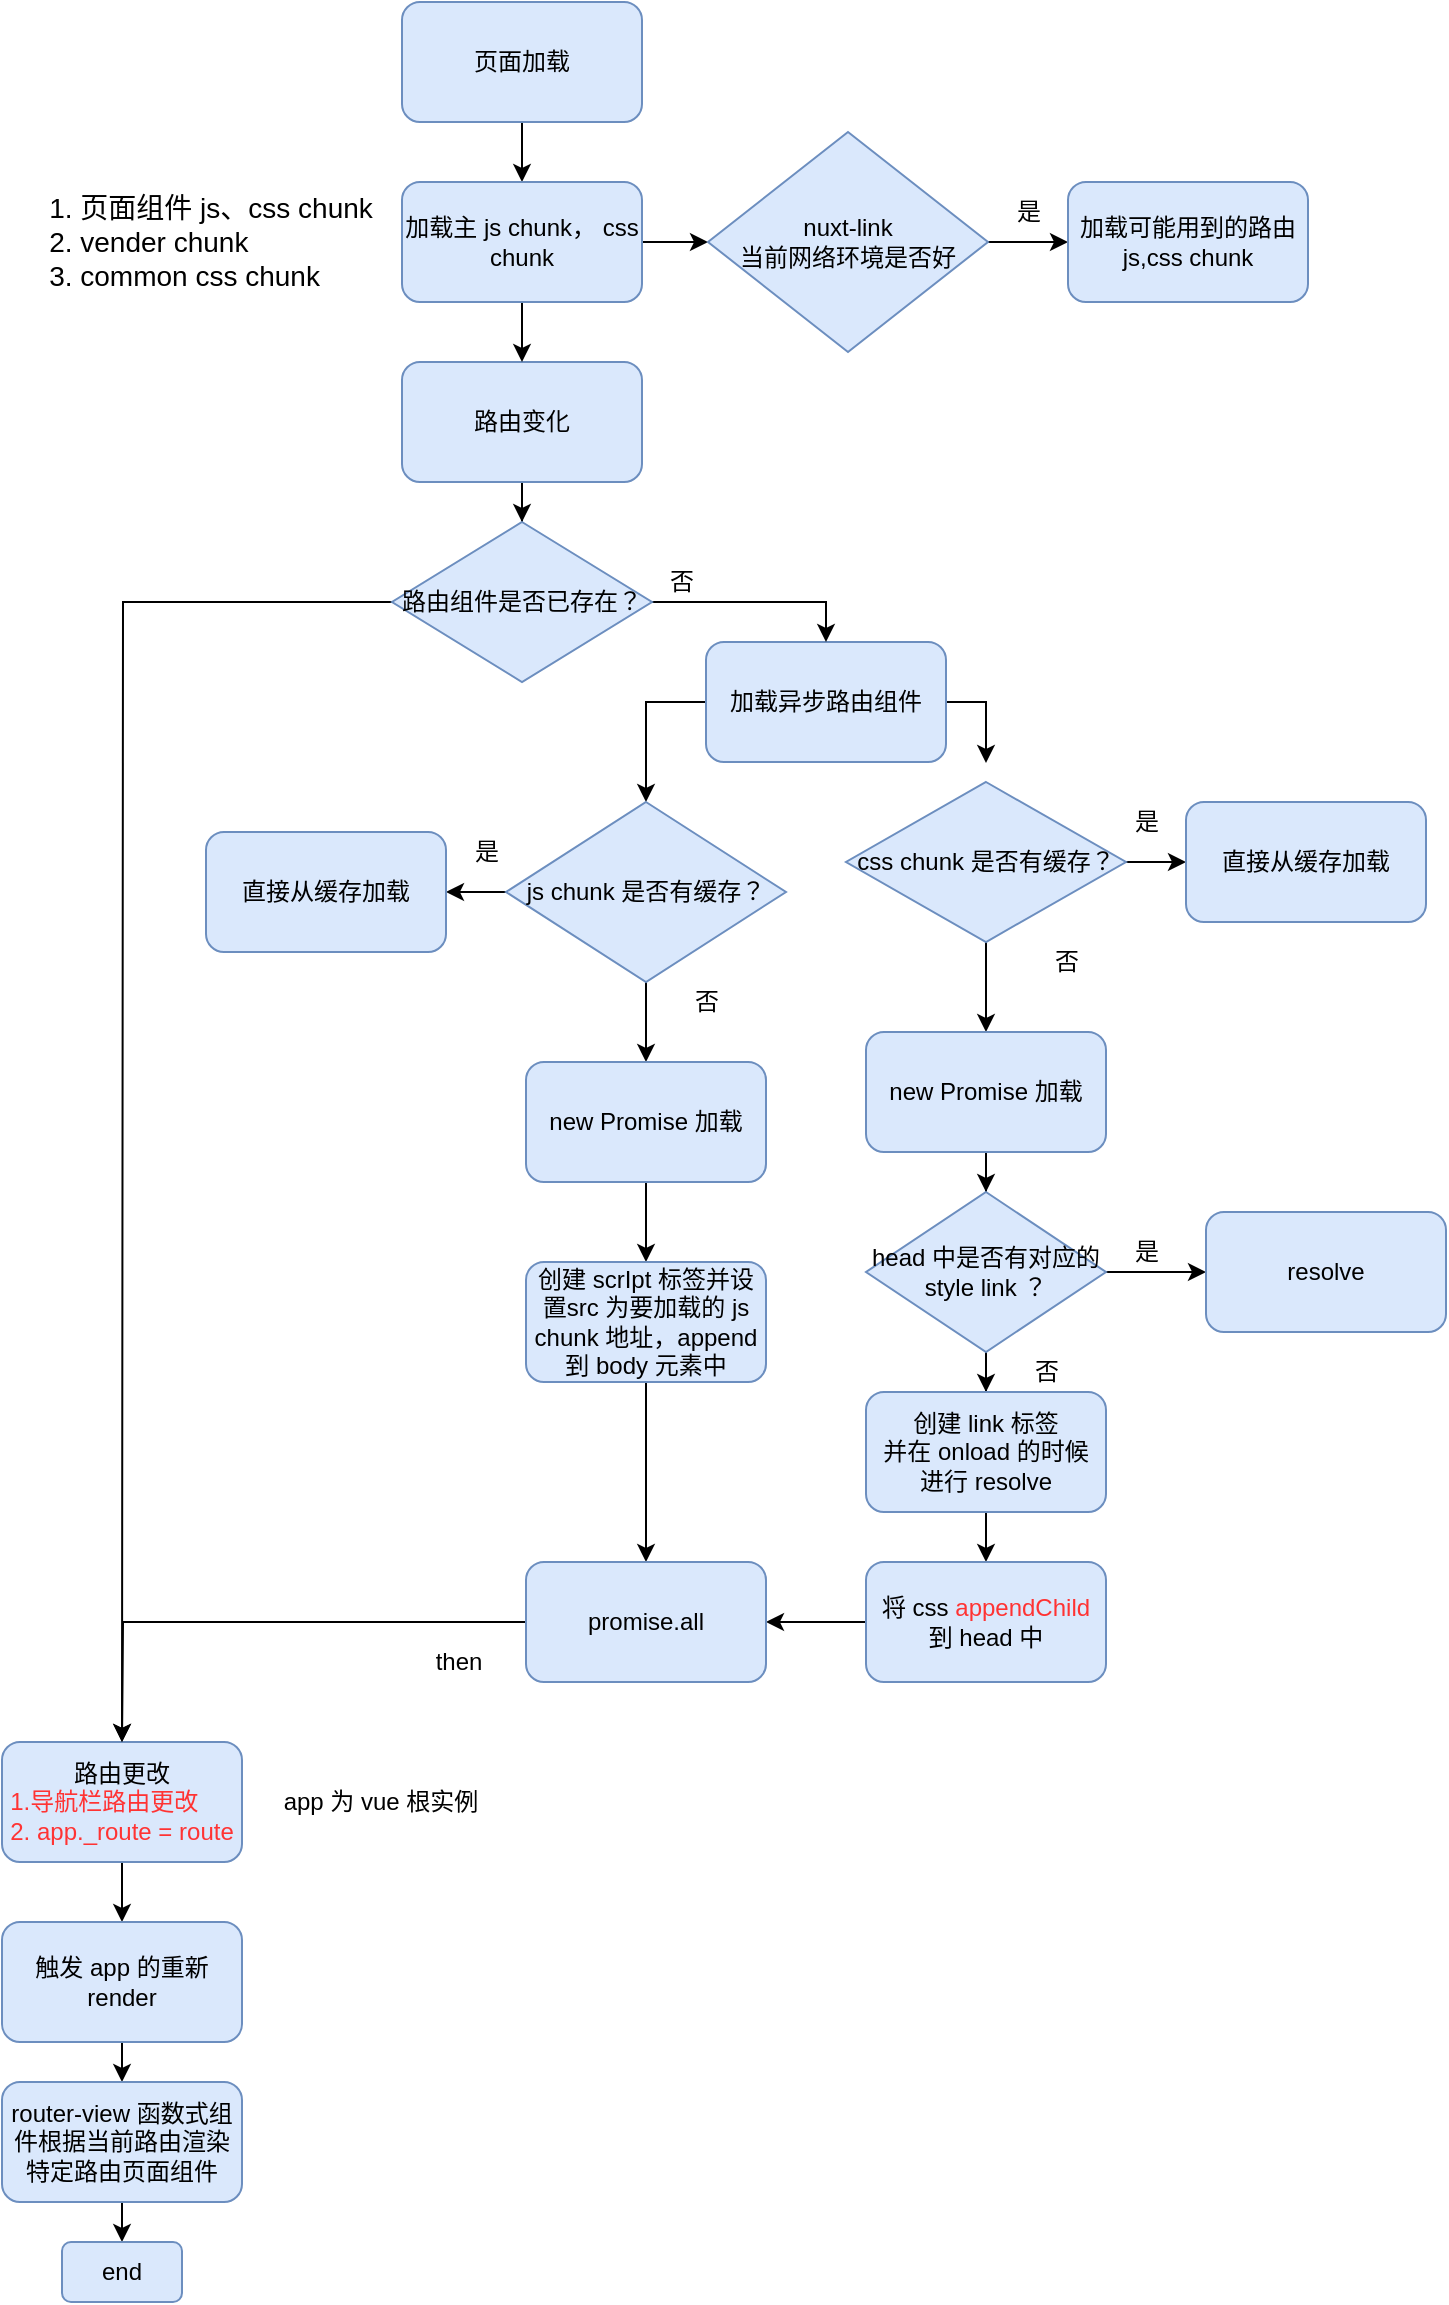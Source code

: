 <mxfile version="12.2.2" type="device" pages="1"><diagram id="3Wo1KeNJe2WCdgg9hyWT" name="Page-1"><mxGraphModel dx="1072" dy="792" grid="1" gridSize="10" guides="1" tooltips="1" connect="1" arrows="1" fold="1" page="1" pageScale="1" pageWidth="827" pageHeight="1169" math="0" shadow="0"><root><mxCell id="0"/><mxCell id="1" parent="0"/><mxCell id="WbthUsNKJMNTuNFXjAuU-8" value="" style="edgeStyle=orthogonalEdgeStyle;rounded=0;orthogonalLoop=1;jettySize=auto;html=1;" edge="1" parent="1" source="Aq6FgHZ7GfKt0dJ22791-1" target="WbthUsNKJMNTuNFXjAuU-1"><mxGeometry relative="1" as="geometry"/></mxCell><mxCell id="Aq6FgHZ7GfKt0dJ22791-1" value="路由变化" style="rounded=1;whiteSpace=wrap;html=1;fillColor=#dae8fc;strokeColor=#6c8ebf;" parent="1" vertex="1"><mxGeometry x="310" y="230" width="120" height="60" as="geometry"/></mxCell><mxCell id="vsDp4Kkgxb1CViV4k91k-5" style="edgeStyle=orthogonalEdgeStyle;rounded=0;orthogonalLoop=1;jettySize=auto;html=1;exitX=0;exitY=0.5;exitDx=0;exitDy=0;entryX=0.5;entryY=0;entryDx=0;entryDy=0;" parent="1" source="Aq6FgHZ7GfKt0dJ22791-4" target="Aq6FgHZ7GfKt0dJ22791-8" edge="1"><mxGeometry relative="1" as="geometry"/></mxCell><mxCell id="vsDp4Kkgxb1CViV4k91k-10" style="edgeStyle=orthogonalEdgeStyle;rounded=0;orthogonalLoop=1;jettySize=auto;html=1;" parent="1" source="Aq6FgHZ7GfKt0dJ22791-4" edge="1"><mxGeometry relative="1" as="geometry"><mxPoint x="602" y="430" as="targetPoint"/></mxGeometry></mxCell><mxCell id="Aq6FgHZ7GfKt0dJ22791-4" value="加载异步路由组件" style="rounded=1;whiteSpace=wrap;html=1;fillColor=#dae8fc;strokeColor=#6c8ebf;" parent="1" vertex="1"><mxGeometry x="462" y="370" width="120" height="60" as="geometry"/></mxCell><mxCell id="BCK3OwyaNnTb7-ROlDQ7-2" value="" style="edgeStyle=orthogonalEdgeStyle;rounded=0;orthogonalLoop=1;jettySize=auto;html=1;" parent="1" source="Aq6FgHZ7GfKt0dJ22791-6" target="Aq6FgHZ7GfKt0dJ22791-7" edge="1"><mxGeometry relative="1" as="geometry"/></mxCell><mxCell id="BCK3OwyaNnTb7-ROlDQ7-10" value="" style="edgeStyle=orthogonalEdgeStyle;rounded=0;orthogonalLoop=1;jettySize=auto;html=1;" parent="1" source="Aq6FgHZ7GfKt0dJ22791-6" target="BCK3OwyaNnTb7-ROlDQ7-9" edge="1"><mxGeometry relative="1" as="geometry"/></mxCell><mxCell id="Aq6FgHZ7GfKt0dJ22791-6" value="css chunk 是否有缓存？" style="rhombus;whiteSpace=wrap;html=1;fillColor=#dae8fc;strokeColor=#6c8ebf;" parent="1" vertex="1"><mxGeometry x="532" y="440" width="140" height="80" as="geometry"/></mxCell><mxCell id="Aq6FgHZ7GfKt0dJ22791-7" value="直接从缓存加载" style="rounded=1;whiteSpace=wrap;html=1;fillColor=#dae8fc;strokeColor=#6c8ebf;" parent="1" vertex="1"><mxGeometry x="702" y="450" width="120" height="60" as="geometry"/></mxCell><mxCell id="BCK3OwyaNnTb7-ROlDQ7-4" value="" style="edgeStyle=orthogonalEdgeStyle;rounded=0;orthogonalLoop=1;jettySize=auto;html=1;" parent="1" source="Aq6FgHZ7GfKt0dJ22791-8" target="BCK3OwyaNnTb7-ROlDQ7-1" edge="1"><mxGeometry relative="1" as="geometry"/></mxCell><mxCell id="BCK3OwyaNnTb7-ROlDQ7-11" value="" style="edgeStyle=orthogonalEdgeStyle;rounded=0;orthogonalLoop=1;jettySize=auto;html=1;" parent="1" source="Aq6FgHZ7GfKt0dJ22791-8" target="BCK3OwyaNnTb7-ROlDQ7-8" edge="1"><mxGeometry relative="1" as="geometry"/></mxCell><mxCell id="Aq6FgHZ7GfKt0dJ22791-8" value="js chunk 是否有缓存？" style="rhombus;whiteSpace=wrap;html=1;fillColor=#dae8fc;strokeColor=#6c8ebf;" parent="1" vertex="1"><mxGeometry x="362" y="450" width="140" height="90" as="geometry"/></mxCell><mxCell id="vsDp4Kkgxb1CViV4k91k-36" value="" style="edgeStyle=orthogonalEdgeStyle;rounded=0;orthogonalLoop=1;jettySize=auto;html=1;" parent="1" source="Aq6FgHZ7GfKt0dJ22791-9" target="Aq6FgHZ7GfKt0dJ22791-10" edge="1"><mxGeometry relative="1" as="geometry"/></mxCell><mxCell id="Aq6FgHZ7GfKt0dJ22791-9" value="页面加载" style="rounded=1;whiteSpace=wrap;html=1;fillColor=#dae8fc;strokeColor=#6c8ebf;" parent="1" vertex="1"><mxGeometry x="310" y="50" width="120" height="60" as="geometry"/></mxCell><mxCell id="vsDp4Kkgxb1CViV4k91k-1" value="" style="edgeStyle=orthogonalEdgeStyle;rounded=0;orthogonalLoop=1;jettySize=auto;html=1;" parent="1" source="Aq6FgHZ7GfKt0dJ22791-10" target="Aq6FgHZ7GfKt0dJ22791-1" edge="1"><mxGeometry relative="1" as="geometry"/></mxCell><mxCell id="vsDp4Kkgxb1CViV4k91k-37" value="" style="edgeStyle=orthogonalEdgeStyle;rounded=0;orthogonalLoop=1;jettySize=auto;html=1;" parent="1" source="Aq6FgHZ7GfKt0dJ22791-10" target="Aq6FgHZ7GfKt0dJ22791-17" edge="1"><mxGeometry relative="1" as="geometry"/></mxCell><mxCell id="Aq6FgHZ7GfKt0dJ22791-10" value="加载主 js chunk， css chunk" style="rounded=1;whiteSpace=wrap;html=1;fillColor=#dae8fc;strokeColor=#6c8ebf;" parent="1" vertex="1"><mxGeometry x="310" y="140" width="120" height="60" as="geometry"/></mxCell><mxCell id="Aq6FgHZ7GfKt0dJ22791-11" value="&lt;div style=&quot;text-align: left ; font-size: 14px&quot;&gt;&lt;span&gt;&lt;font style=&quot;font-size: 14px&quot;&gt;1. 页面组件 js、css chunk&lt;/font&gt;&lt;/span&gt;&lt;/div&gt;&lt;div style=&quot;text-align: left ; font-size: 14px&quot;&gt;&lt;span&gt;&lt;font style=&quot;font-size: 14px&quot;&gt;2. vender chunk&lt;/font&gt;&lt;/span&gt;&lt;/div&gt;&lt;div style=&quot;text-align: left ; font-size: 14px&quot;&gt;&lt;span&gt;&lt;font style=&quot;font-size: 14px&quot;&gt;3. common css chunk&lt;/font&gt;&lt;/span&gt;&lt;/div&gt;" style="text;html=1;strokeColor=none;fillColor=none;align=center;verticalAlign=middle;whiteSpace=wrap;rounded=0;" parent="1" vertex="1"><mxGeometry x="130" y="160" width="169" height="20" as="geometry"/></mxCell><mxCell id="Aq6FgHZ7GfKt0dJ22791-19" value="" style="edgeStyle=orthogonalEdgeStyle;rounded=0;orthogonalLoop=1;jettySize=auto;html=1;" parent="1" source="Aq6FgHZ7GfKt0dJ22791-17" target="Aq6FgHZ7GfKt0dJ22791-18" edge="1"><mxGeometry relative="1" as="geometry"/></mxCell><mxCell id="Aq6FgHZ7GfKt0dJ22791-17" value="nuxt-link&lt;br&gt;当前网络环境是否好" style="rhombus;whiteSpace=wrap;html=1;fillColor=#dae8fc;strokeColor=#6c8ebf;" parent="1" vertex="1"><mxGeometry x="463" y="115" width="140" height="110" as="geometry"/></mxCell><mxCell id="Aq6FgHZ7GfKt0dJ22791-18" value="加载可能用到的路由 js,css chunk" style="rounded=1;whiteSpace=wrap;html=1;fillColor=#dae8fc;strokeColor=#6c8ebf;" parent="1" vertex="1"><mxGeometry x="643" y="140" width="120" height="60" as="geometry"/></mxCell><mxCell id="Aq6FgHZ7GfKt0dJ22791-20" value="是" style="text;html=1;align=center;verticalAlign=middle;resizable=0;points=[];;autosize=1;" parent="1" vertex="1"><mxGeometry x="608" y="145" width="30" height="20" as="geometry"/></mxCell><mxCell id="BCK3OwyaNnTb7-ROlDQ7-1" value="直接从缓存加载" style="rounded=1;whiteSpace=wrap;html=1;fillColor=#dae8fc;strokeColor=#6c8ebf;" parent="1" vertex="1"><mxGeometry x="212" y="465" width="120" height="60" as="geometry"/></mxCell><mxCell id="BCK3OwyaNnTb7-ROlDQ7-3" value="是" style="text;html=1;align=center;verticalAlign=middle;resizable=0;points=[];;autosize=1;" parent="1" vertex="1"><mxGeometry x="667" y="450" width="30" height="20" as="geometry"/></mxCell><mxCell id="BCK3OwyaNnTb7-ROlDQ7-5" value="是" style="text;html=1;align=center;verticalAlign=middle;resizable=0;points=[];;autosize=1;" parent="1" vertex="1"><mxGeometry x="337" y="465" width="30" height="20" as="geometry"/></mxCell><mxCell id="vsDp4Kkgxb1CViV4k91k-12" value="" style="edgeStyle=orthogonalEdgeStyle;rounded=0;orthogonalLoop=1;jettySize=auto;html=1;" parent="1" source="BCK3OwyaNnTb7-ROlDQ7-8" target="BCK3OwyaNnTb7-ROlDQ7-27" edge="1"><mxGeometry relative="1" as="geometry"/></mxCell><mxCell id="BCK3OwyaNnTb7-ROlDQ7-8" value="new Promise 加载" style="rounded=1;whiteSpace=wrap;html=1;fillColor=#dae8fc;strokeColor=#6c8ebf;" parent="1" vertex="1"><mxGeometry x="372" y="580" width="120" height="60" as="geometry"/></mxCell><mxCell id="BCK3OwyaNnTb7-ROlDQ7-17" value="" style="edgeStyle=orthogonalEdgeStyle;rounded=0;orthogonalLoop=1;jettySize=auto;html=1;" parent="1" source="BCK3OwyaNnTb7-ROlDQ7-9" target="BCK3OwyaNnTb7-ROlDQ7-16" edge="1"><mxGeometry relative="1" as="geometry"/></mxCell><mxCell id="BCK3OwyaNnTb7-ROlDQ7-9" value="&lt;span style=&quot;white-space: normal&quot;&gt;new Promise 加载&lt;/span&gt;" style="rounded=1;whiteSpace=wrap;html=1;fillColor=#dae8fc;strokeColor=#6c8ebf;" parent="1" vertex="1"><mxGeometry x="542" y="565" width="120" height="60" as="geometry"/></mxCell><mxCell id="BCK3OwyaNnTb7-ROlDQ7-12" value="否" style="text;html=1;align=center;verticalAlign=middle;resizable=0;points=[];;autosize=1;" parent="1" vertex="1"><mxGeometry x="447" y="540" width="30" height="20" as="geometry"/></mxCell><mxCell id="BCK3OwyaNnTb7-ROlDQ7-13" value="否" style="text;html=1;align=center;verticalAlign=middle;resizable=0;points=[];;autosize=1;" parent="1" vertex="1"><mxGeometry x="627" y="520" width="30" height="20" as="geometry"/></mxCell><mxCell id="BCK3OwyaNnTb7-ROlDQ7-19" value="" style="edgeStyle=orthogonalEdgeStyle;rounded=0;orthogonalLoop=1;jettySize=auto;html=1;" parent="1" source="BCK3OwyaNnTb7-ROlDQ7-16" target="BCK3OwyaNnTb7-ROlDQ7-18" edge="1"><mxGeometry relative="1" as="geometry"/></mxCell><mxCell id="BCK3OwyaNnTb7-ROlDQ7-23" value="" style="edgeStyle=orthogonalEdgeStyle;rounded=0;orthogonalLoop=1;jettySize=auto;html=1;" parent="1" source="BCK3OwyaNnTb7-ROlDQ7-16" target="BCK3OwyaNnTb7-ROlDQ7-21" edge="1"><mxGeometry relative="1" as="geometry"/></mxCell><mxCell id="BCK3OwyaNnTb7-ROlDQ7-16" value="head 中是否有对应的&lt;br&gt;style link ？" style="rhombus;whiteSpace=wrap;html=1;fillColor=#dae8fc;strokeColor=#6c8ebf;" parent="1" vertex="1"><mxGeometry x="542" y="645" width="120" height="80" as="geometry"/></mxCell><mxCell id="BCK3OwyaNnTb7-ROlDQ7-18" value="resolve" style="rounded=1;whiteSpace=wrap;html=1;fillColor=#dae8fc;strokeColor=#6c8ebf;" parent="1" vertex="1"><mxGeometry x="712" y="655" width="120" height="60" as="geometry"/></mxCell><mxCell id="BCK3OwyaNnTb7-ROlDQ7-20" value="是" style="text;html=1;align=center;verticalAlign=middle;resizable=0;points=[];;autosize=1;" parent="1" vertex="1"><mxGeometry x="667" y="665" width="30" height="20" as="geometry"/></mxCell><mxCell id="vsDp4Kkgxb1CViV4k91k-13" value="" style="edgeStyle=orthogonalEdgeStyle;rounded=0;orthogonalLoop=1;jettySize=auto;html=1;" parent="1" source="BCK3OwyaNnTb7-ROlDQ7-21" target="BCK3OwyaNnTb7-ROlDQ7-22" edge="1"><mxGeometry relative="1" as="geometry"/></mxCell><mxCell id="BCK3OwyaNnTb7-ROlDQ7-21" value="创建 link 标签&lt;br&gt;并在 onload 的时候&lt;br&gt;进行 resolve" style="rounded=1;whiteSpace=wrap;html=1;fillColor=#dae8fc;strokeColor=#6c8ebf;" parent="1" vertex="1"><mxGeometry x="542" y="745" width="120" height="60" as="geometry"/></mxCell><mxCell id="vsDp4Kkgxb1CViV4k91k-19" style="edgeStyle=orthogonalEdgeStyle;rounded=0;orthogonalLoop=1;jettySize=auto;html=1;exitX=0;exitY=0.5;exitDx=0;exitDy=0;entryX=1;entryY=0.5;entryDx=0;entryDy=0;" parent="1" source="BCK3OwyaNnTb7-ROlDQ7-22" target="vsDp4Kkgxb1CViV4k91k-16" edge="1"><mxGeometry relative="1" as="geometry"/></mxCell><mxCell id="BCK3OwyaNnTb7-ROlDQ7-22" value="将 css &lt;font color=&quot;#ff3333&quot;&gt;appendChild &lt;/font&gt;到 head 中" style="rounded=1;whiteSpace=wrap;html=1;fillColor=#dae8fc;strokeColor=#6c8ebf;" parent="1" vertex="1"><mxGeometry x="542" y="830" width="120" height="60" as="geometry"/></mxCell><mxCell id="BCK3OwyaNnTb7-ROlDQ7-24" value="否" style="text;html=1;align=center;verticalAlign=middle;resizable=0;points=[];;autosize=1;" parent="1" vertex="1"><mxGeometry x="617" y="725" width="30" height="20" as="geometry"/></mxCell><mxCell id="vsDp4Kkgxb1CViV4k91k-18" style="edgeStyle=orthogonalEdgeStyle;rounded=0;orthogonalLoop=1;jettySize=auto;html=1;entryX=0.5;entryY=0;entryDx=0;entryDy=0;" parent="1" source="BCK3OwyaNnTb7-ROlDQ7-27" target="vsDp4Kkgxb1CViV4k91k-16" edge="1"><mxGeometry relative="1" as="geometry"/></mxCell><mxCell id="BCK3OwyaNnTb7-ROlDQ7-27" value="创建 scrIpt 标签并设置src 为要加载的 js chunk 地址，append 到 body 元素中" style="rounded=1;whiteSpace=wrap;html=1;fillColor=#dae8fc;strokeColor=#6c8ebf;" parent="1" vertex="1"><mxGeometry x="372" y="680" width="120" height="60" as="geometry"/></mxCell><mxCell id="vsDp4Kkgxb1CViV4k91k-25" value="" style="edgeStyle=orthogonalEdgeStyle;rounded=0;orthogonalLoop=1;jettySize=auto;html=1;" parent="1" edge="1"><mxGeometry relative="1" as="geometry"><mxPoint x="170" y="980" as="sourcePoint"/><mxPoint x="170" y="1010" as="targetPoint"/></mxGeometry></mxCell><mxCell id="vsDp4Kkgxb1CViV4k91k-11" value="路由更改&lt;br&gt;&lt;div style=&quot;text-align: left&quot;&gt;&lt;span style=&quot;color: rgb(255 , 51 , 51)&quot;&gt;1.导航栏路由更改&lt;/span&gt;&lt;/div&gt;&lt;font color=&quot;#ff3333&quot;&gt;&lt;div style=&quot;text-align: left&quot;&gt;&lt;span&gt;2.&amp;nbsp;app._route = route&lt;/span&gt;&lt;/div&gt;&lt;/font&gt;" style="rounded=1;whiteSpace=wrap;html=1;fillColor=#dae8fc;strokeColor=#6c8ebf;" parent="1" vertex="1"><mxGeometry x="110" y="920" width="120" height="60" as="geometry"/></mxCell><mxCell id="WbthUsNKJMNTuNFXjAuU-6" style="edgeStyle=orthogonalEdgeStyle;rounded=0;orthogonalLoop=1;jettySize=auto;html=1;entryX=0.5;entryY=0;entryDx=0;entryDy=0;" edge="1" parent="1" source="vsDp4Kkgxb1CViV4k91k-16"><mxGeometry relative="1" as="geometry"><mxPoint x="170" y="920" as="targetPoint"/></mxGeometry></mxCell><mxCell id="vsDp4Kkgxb1CViV4k91k-16" value="promise.all" style="rounded=1;whiteSpace=wrap;html=1;fillColor=#dae8fc;strokeColor=#6c8ebf;" parent="1" vertex="1"><mxGeometry x="372" y="830" width="120" height="60" as="geometry"/></mxCell><mxCell id="vsDp4Kkgxb1CViV4k91k-21" value="then" style="text;html=1;align=center;verticalAlign=middle;resizable=0;points=[];;autosize=1;" parent="1" vertex="1"><mxGeometry x="317.5" y="870" width="40" height="20" as="geometry"/></mxCell><mxCell id="vsDp4Kkgxb1CViV4k91k-26" value="" style="edgeStyle=orthogonalEdgeStyle;rounded=0;orthogonalLoop=1;jettySize=auto;html=1;" parent="1" edge="1"><mxGeometry relative="1" as="geometry"><mxPoint x="170" y="1070" as="sourcePoint"/><mxPoint x="170" y="1090" as="targetPoint"/></mxGeometry></mxCell><mxCell id="vsDp4Kkgxb1CViV4k91k-22" value="触发 app 的重新 render" style="rounded=1;whiteSpace=wrap;html=1;fillColor=#dae8fc;strokeColor=#6c8ebf;" parent="1" vertex="1"><mxGeometry x="110" y="1010" width="120" height="60" as="geometry"/></mxCell><mxCell id="vsDp4Kkgxb1CViV4k91k-23" value="app 为 vue 根实例" style="text;html=1;strokeColor=none;fillColor=none;align=center;verticalAlign=middle;whiteSpace=wrap;rounded=0;" parent="1" vertex="1"><mxGeometry x="247" y="940" width="105" height="20" as="geometry"/></mxCell><mxCell id="vsDp4Kkgxb1CViV4k91k-35" style="edgeStyle=orthogonalEdgeStyle;rounded=0;orthogonalLoop=1;jettySize=auto;html=1;entryX=0.5;entryY=0;entryDx=0;entryDy=0;" parent="1" edge="1"><mxGeometry relative="1" as="geometry"><mxPoint x="170" y="1150" as="sourcePoint"/><mxPoint x="170" y="1170" as="targetPoint"/></mxGeometry></mxCell><mxCell id="vsDp4Kkgxb1CViV4k91k-24" value="router-view 函数式组件根据当前路由渲染特定路由页面组件" style="rounded=1;whiteSpace=wrap;html=1;fillColor=#dae8fc;strokeColor=#6c8ebf;" parent="1" vertex="1"><mxGeometry x="110" y="1090" width="120" height="60" as="geometry"/></mxCell><mxCell id="vsDp4Kkgxb1CViV4k91k-28" value="end" style="rounded=1;whiteSpace=wrap;html=1;fillColor=#dae8fc;strokeColor=#6c8ebf;" parent="1" vertex="1"><mxGeometry x="140" y="1170" width="60" height="30" as="geometry"/></mxCell><mxCell id="WbthUsNKJMNTuNFXjAuU-3" style="edgeStyle=orthogonalEdgeStyle;rounded=0;orthogonalLoop=1;jettySize=auto;html=1;entryX=0.5;entryY=0;entryDx=0;entryDy=0;" edge="1" parent="1" source="WbthUsNKJMNTuNFXjAuU-1" target="Aq6FgHZ7GfKt0dJ22791-4"><mxGeometry relative="1" as="geometry"/></mxCell><mxCell id="WbthUsNKJMNTuNFXjAuU-5" style="edgeStyle=orthogonalEdgeStyle;rounded=0;orthogonalLoop=1;jettySize=auto;html=1;entryX=0.5;entryY=0;entryDx=0;entryDy=0;" edge="1" parent="1" source="WbthUsNKJMNTuNFXjAuU-1"><mxGeometry relative="1" as="geometry"><mxPoint x="170" y="920" as="targetPoint"/></mxGeometry></mxCell><mxCell id="WbthUsNKJMNTuNFXjAuU-1" value="路由组件是否已存在？" style="rhombus;whiteSpace=wrap;html=1;fillColor=#dae8fc;strokeColor=#6c8ebf;" vertex="1" parent="1"><mxGeometry x="305" y="310" width="130" height="80" as="geometry"/></mxCell><mxCell id="WbthUsNKJMNTuNFXjAuU-4" value="否" style="text;html=1;resizable=0;points=[];autosize=1;align=left;verticalAlign=top;spacingTop=-4;" vertex="1" parent="1"><mxGeometry x="442" y="330" width="30" height="20" as="geometry"/></mxCell></root></mxGraphModel></diagram></mxfile>